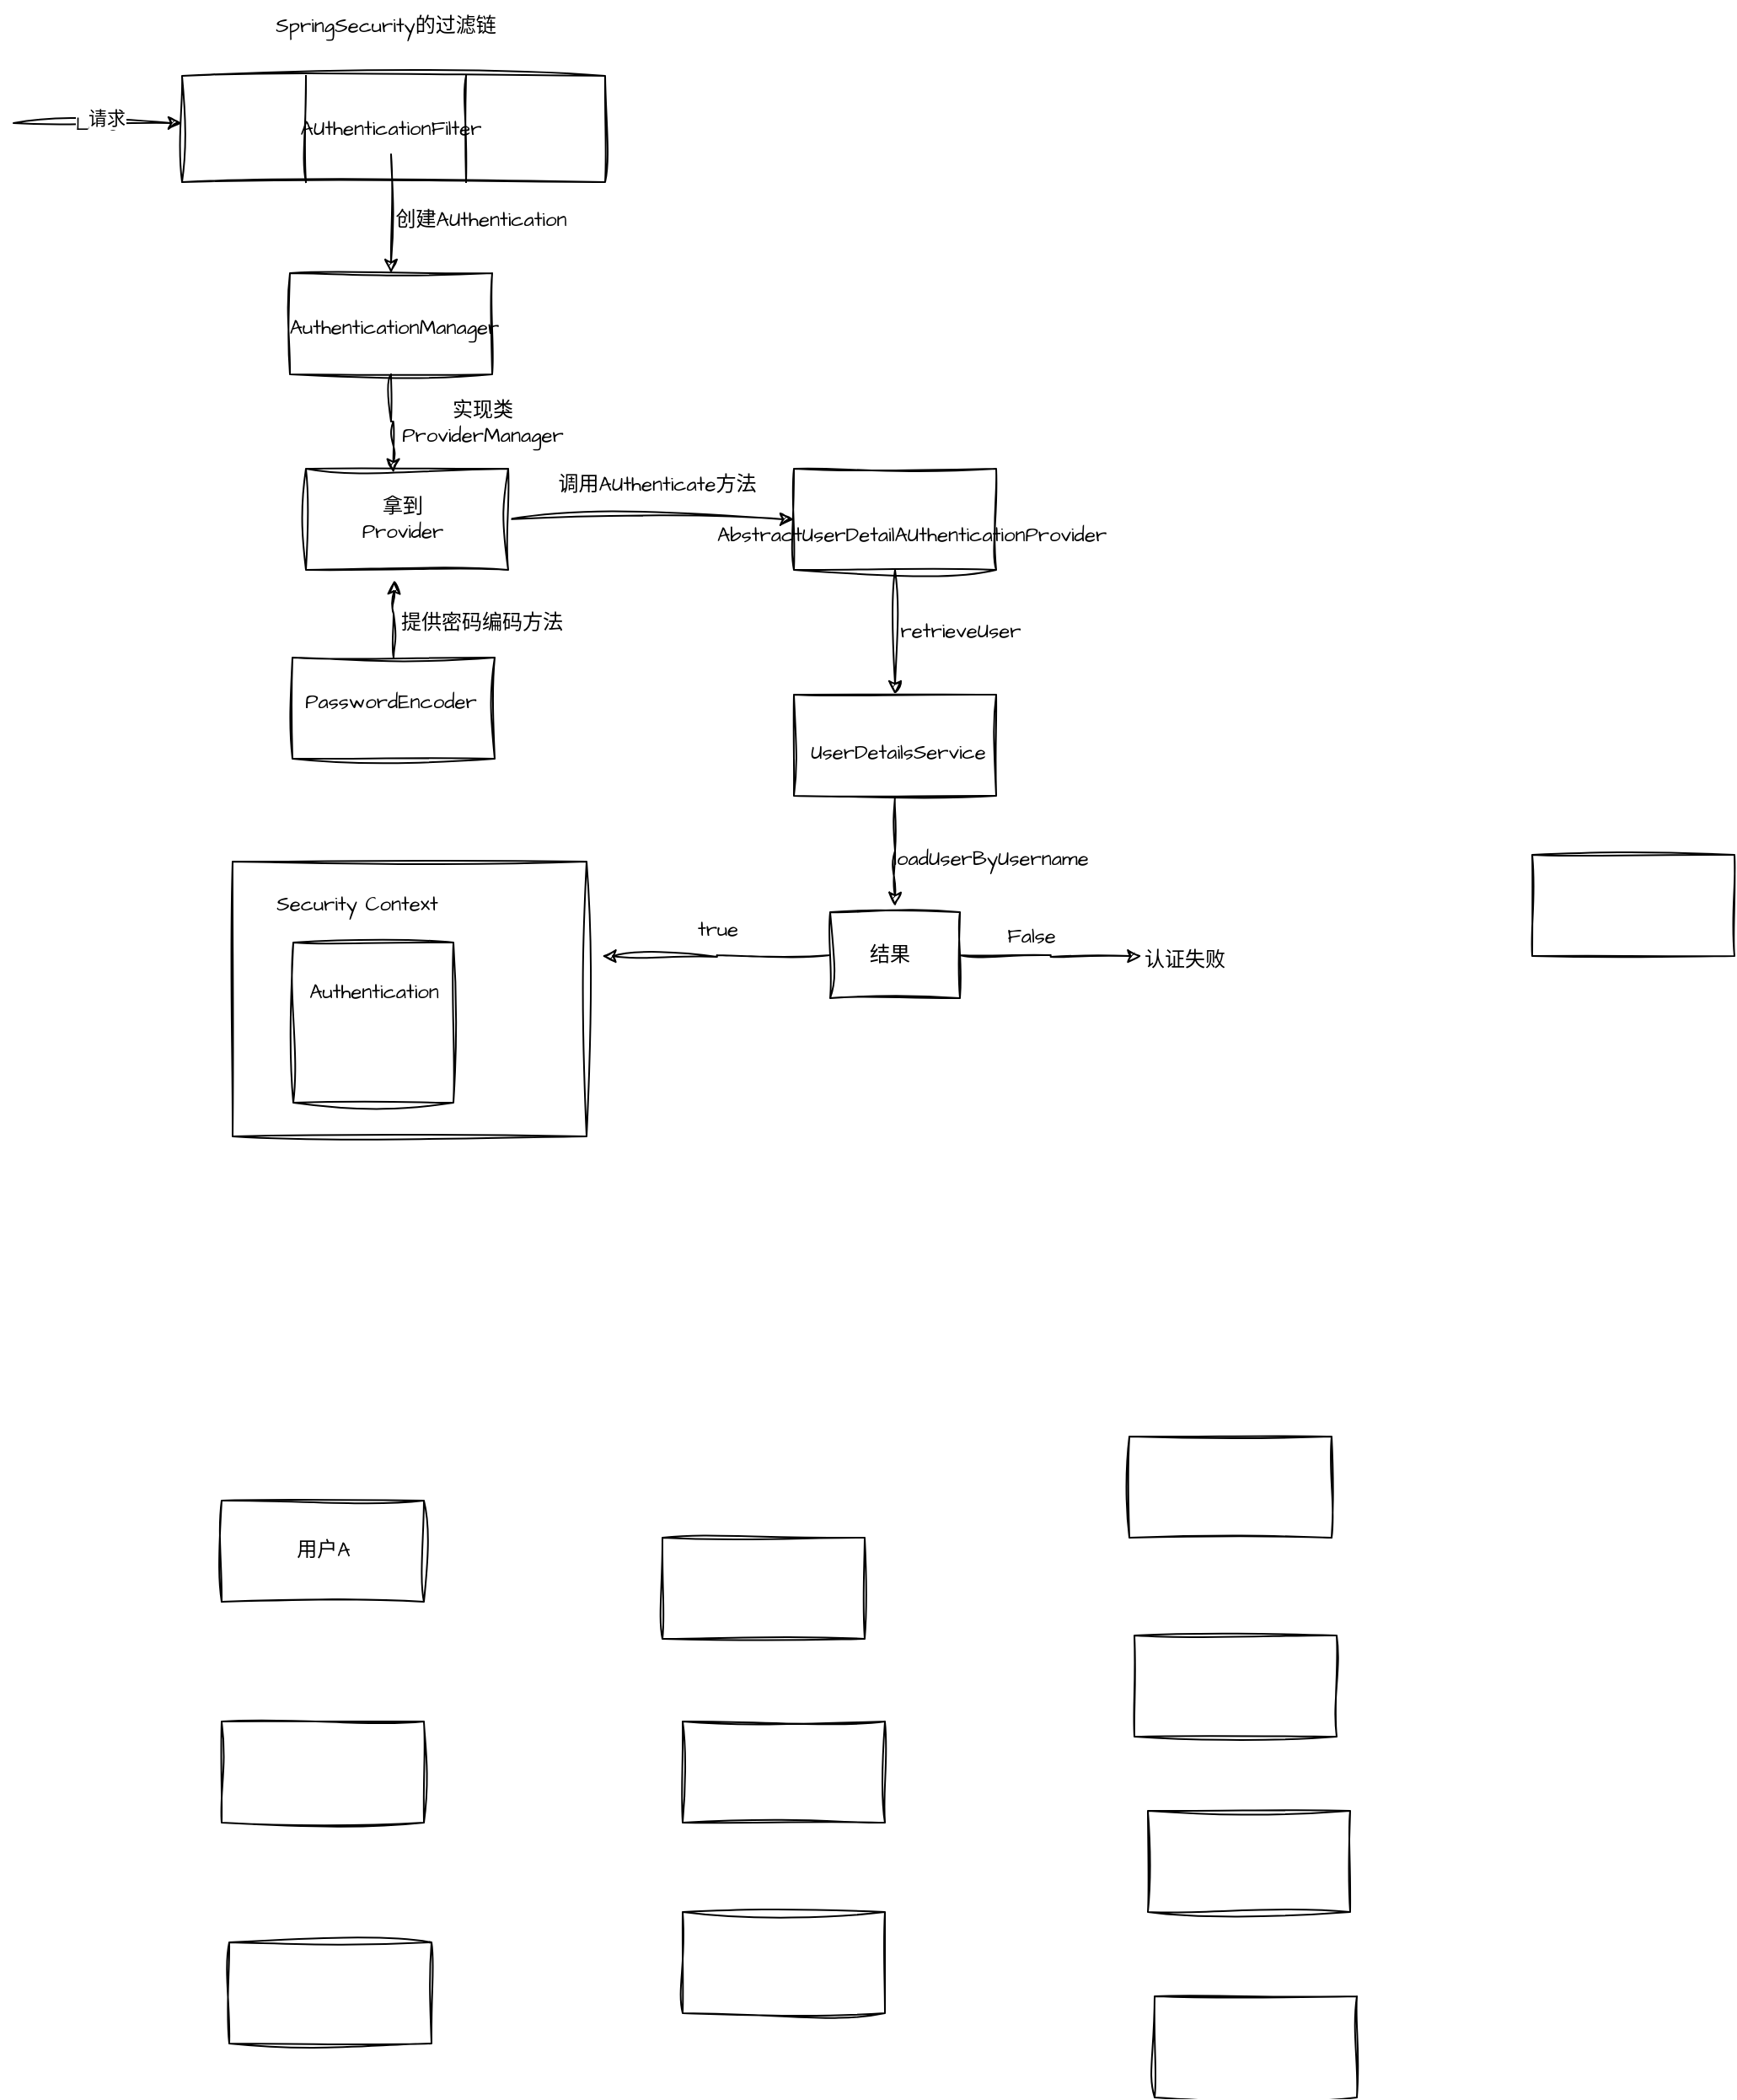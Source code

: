 <mxfile version="24.2.5" type="github">
  <diagram name="第 1 页" id="nSO1w7hgdYzm0M3njHVF">
    <mxGraphModel dx="1167" dy="1325" grid="0" gridSize="10" guides="1" tooltips="1" connect="1" arrows="1" fold="1" page="0" pageScale="1" pageWidth="1169" pageHeight="827" math="0" shadow="0">
      <root>
        <mxCell id="0" />
        <mxCell id="1" parent="0" />
        <mxCell id="fM1xi27GiWtBx4axmUrS-5" value="" style="rounded=0;whiteSpace=wrap;html=1;sketch=1;hachureGap=4;jiggle=2;curveFitting=1;fontFamily=Architects Daughter;fontSource=https%3A%2F%2Ffonts.googleapis.com%2Fcss%3Ffamily%3DArchitects%2BDaughter;" parent="1" vertex="1">
          <mxGeometry x="144" y="-431" width="251" height="63" as="geometry" />
        </mxCell>
        <mxCell id="fM1xi27GiWtBx4axmUrS-6" value="" style="rounded=0;whiteSpace=wrap;html=1;sketch=1;hachureGap=4;jiggle=2;curveFitting=1;fontFamily=Architects Daughter;fontSource=https%3A%2F%2Ffonts.googleapis.com%2Fcss%3Ffamily%3DArchitects%2BDaughter;" parent="1" vertex="1">
          <mxGeometry x="208" y="-314" width="120" height="60" as="geometry" />
        </mxCell>
        <mxCell id="fM1xi27GiWtBx4axmUrS-34" style="edgeStyle=orthogonalEdgeStyle;rounded=0;sketch=1;hachureGap=4;jiggle=2;curveFitting=1;orthogonalLoop=1;jettySize=auto;html=1;exitX=1;exitY=0.5;exitDx=0;exitDy=0;entryX=0;entryY=0.5;entryDx=0;entryDy=0;fontFamily=Architects Daughter;fontSource=https%3A%2F%2Ffonts.googleapis.com%2Fcss%3Ffamily%3DArchitects%2BDaughter;" parent="1" source="fM1xi27GiWtBx4axmUrS-7" target="fM1xi27GiWtBx4axmUrS-10" edge="1">
          <mxGeometry relative="1" as="geometry" />
        </mxCell>
        <mxCell id="fM1xi27GiWtBx4axmUrS-7" value="" style="rounded=0;whiteSpace=wrap;html=1;sketch=1;hachureGap=4;jiggle=2;curveFitting=1;fontFamily=Architects Daughter;fontSource=https%3A%2F%2Ffonts.googleapis.com%2Fcss%3Ffamily%3DArchitects%2BDaughter;" parent="1" vertex="1">
          <mxGeometry x="217.5" y="-198" width="120" height="60" as="geometry" />
        </mxCell>
        <mxCell id="fM1xi27GiWtBx4axmUrS-45" style="edgeStyle=orthogonalEdgeStyle;rounded=0;sketch=1;hachureGap=4;jiggle=2;curveFitting=1;orthogonalLoop=1;jettySize=auto;html=1;exitX=1;exitY=0.5;exitDx=0;exitDy=0;fontFamily=Architects Daughter;fontSource=https%3A%2F%2Ffonts.googleapis.com%2Fcss%3Ffamily%3DArchitects%2BDaughter;" parent="1" source="fM1xi27GiWtBx4axmUrS-8" edge="1">
          <mxGeometry relative="1" as="geometry">
            <mxPoint x="713.226" y="91" as="targetPoint" />
          </mxGeometry>
        </mxCell>
        <mxCell id="fM1xi27GiWtBx4axmUrS-51" style="edgeStyle=orthogonalEdgeStyle;rounded=0;sketch=1;hachureGap=4;jiggle=2;curveFitting=1;orthogonalLoop=1;jettySize=auto;html=1;exitX=0;exitY=0.5;exitDx=0;exitDy=0;fontFamily=Architects Daughter;fontSource=https%3A%2F%2Ffonts.googleapis.com%2Fcss%3Ffamily%3DArchitects%2BDaughter;" parent="1" source="fM1xi27GiWtBx4axmUrS-8" edge="1">
          <mxGeometry relative="1" as="geometry">
            <mxPoint x="393.226" y="91" as="targetPoint" />
          </mxGeometry>
        </mxCell>
        <mxCell id="fM1xi27GiWtBx4axmUrS-8" value="" style="rounded=0;whiteSpace=wrap;html=1;sketch=1;hachureGap=4;jiggle=2;curveFitting=1;fontFamily=Architects Daughter;fontSource=https%3A%2F%2Ffonts.googleapis.com%2Fcss%3Ffamily%3DArchitects%2BDaughter;" parent="1" vertex="1">
          <mxGeometry x="528.5" y="65" width="77" height="51" as="geometry" />
        </mxCell>
        <mxCell id="fM1xi27GiWtBx4axmUrS-9" value="" style="rounded=0;whiteSpace=wrap;html=1;sketch=1;hachureGap=4;jiggle=2;curveFitting=1;fontFamily=Architects Daughter;fontSource=https%3A%2F%2Ffonts.googleapis.com%2Fcss%3Ffamily%3DArchitects%2BDaughter;" parent="1" vertex="1">
          <mxGeometry x="209.5" y="-86" width="120" height="60" as="geometry" />
        </mxCell>
        <mxCell id="fM1xi27GiWtBx4axmUrS-38" style="edgeStyle=orthogonalEdgeStyle;rounded=0;sketch=1;hachureGap=4;jiggle=2;curveFitting=1;orthogonalLoop=1;jettySize=auto;html=1;exitX=0.5;exitY=1;exitDx=0;exitDy=0;entryX=0.5;entryY=0;entryDx=0;entryDy=0;fontFamily=Architects Daughter;fontSource=https%3A%2F%2Ffonts.googleapis.com%2Fcss%3Ffamily%3DArchitects%2BDaughter;" parent="1" source="fM1xi27GiWtBx4axmUrS-10" target="fM1xi27GiWtBx4axmUrS-12" edge="1">
          <mxGeometry relative="1" as="geometry" />
        </mxCell>
        <mxCell id="fM1xi27GiWtBx4axmUrS-10" value="" style="rounded=0;whiteSpace=wrap;html=1;sketch=1;hachureGap=4;jiggle=2;curveFitting=1;fontFamily=Architects Daughter;fontSource=https%3A%2F%2Ffonts.googleapis.com%2Fcss%3Ffamily%3DArchitects%2BDaughter;" parent="1" vertex="1">
          <mxGeometry x="507" y="-198" width="120" height="60" as="geometry" />
        </mxCell>
        <mxCell id="fM1xi27GiWtBx4axmUrS-11" value="" style="rounded=0;whiteSpace=wrap;html=1;sketch=1;hachureGap=4;jiggle=2;curveFitting=1;fontFamily=Architects Daughter;fontSource=https%3A%2F%2Ffonts.googleapis.com%2Fcss%3Ffamily%3DArchitects%2BDaughter;" parent="1" vertex="1">
          <mxGeometry x="174" y="35" width="210" height="163" as="geometry" />
        </mxCell>
        <mxCell id="fM1xi27GiWtBx4axmUrS-41" style="edgeStyle=orthogonalEdgeStyle;rounded=0;sketch=1;hachureGap=4;jiggle=2;curveFitting=1;orthogonalLoop=1;jettySize=auto;html=1;exitX=0.5;exitY=1;exitDx=0;exitDy=0;fontFamily=Architects Daughter;fontSource=https%3A%2F%2Ffonts.googleapis.com%2Fcss%3Ffamily%3DArchitects%2BDaughter;" parent="1" source="fM1xi27GiWtBx4axmUrS-12" edge="1">
          <mxGeometry relative="1" as="geometry">
            <mxPoint x="567" y="61.45" as="targetPoint" />
          </mxGeometry>
        </mxCell>
        <mxCell id="fM1xi27GiWtBx4axmUrS-12" value="" style="rounded=0;whiteSpace=wrap;html=1;sketch=1;hachureGap=4;jiggle=2;curveFitting=1;fontFamily=Architects Daughter;fontSource=https%3A%2F%2Ffonts.googleapis.com%2Fcss%3Ffamily%3DArchitects%2BDaughter;" parent="1" vertex="1">
          <mxGeometry x="507" y="-64" width="120" height="60" as="geometry" />
        </mxCell>
        <mxCell id="fM1xi27GiWtBx4axmUrS-13" value="" style="rounded=0;whiteSpace=wrap;html=1;sketch=1;hachureGap=4;jiggle=2;curveFitting=1;fontFamily=Architects Daughter;fontSource=https%3A%2F%2Ffonts.googleapis.com%2Fcss%3Ffamily%3DArchitects%2BDaughter;" parent="1" vertex="1">
          <mxGeometry x="945" y="31" width="120" height="60" as="geometry" />
        </mxCell>
        <mxCell id="fM1xi27GiWtBx4axmUrS-14" value="" style="endArrow=classic;html=1;rounded=0;sketch=1;hachureGap=4;jiggle=2;curveFitting=1;fontFamily=Architects Daughter;fontSource=https%3A%2F%2Ffonts.googleapis.com%2Fcss%3Ffamily%3DArchitects%2BDaughter;" parent="1" edge="1">
          <mxGeometry relative="1" as="geometry">
            <mxPoint x="44" y="-403" as="sourcePoint" />
            <mxPoint x="144" y="-403" as="targetPoint" />
          </mxGeometry>
        </mxCell>
        <mxCell id="fM1xi27GiWtBx4axmUrS-15" value="Label" style="edgeLabel;resizable=0;html=1;;align=center;verticalAlign=middle;sketch=1;hachureGap=4;jiggle=2;curveFitting=1;fontFamily=Architects Daughter;fontSource=https%3A%2F%2Ffonts.googleapis.com%2Fcss%3Ffamily%3DArchitects%2BDaughter;" parent="fM1xi27GiWtBx4axmUrS-14" connectable="0" vertex="1">
          <mxGeometry relative="1" as="geometry" />
        </mxCell>
        <mxCell id="fM1xi27GiWtBx4axmUrS-16" value="请求" style="edgeLabel;html=1;align=center;verticalAlign=middle;resizable=0;points=[];sketch=1;hachureGap=4;jiggle=2;curveFitting=1;fontFamily=Architects Daughter;fontSource=https%3A%2F%2Ffonts.googleapis.com%2Fcss%3Ffamily%3DArchitects%2BDaughter;" parent="fM1xi27GiWtBx4axmUrS-14" vertex="1" connectable="0">
          <mxGeometry x="0.1" y="3" relative="1" as="geometry">
            <mxPoint as="offset" />
          </mxGeometry>
        </mxCell>
        <mxCell id="fM1xi27GiWtBx4axmUrS-17" value="" style="shape=partialRectangle;whiteSpace=wrap;html=1;top=0;bottom=0;fillColor=none;sketch=1;hachureGap=4;jiggle=2;curveFitting=1;fontFamily=Architects Daughter;fontSource=https%3A%2F%2Ffonts.googleapis.com%2Fcss%3Ffamily%3DArchitects%2BDaughter;" parent="1" vertex="1">
          <mxGeometry x="217.5" y="-431" width="95" height="63" as="geometry" />
        </mxCell>
        <mxCell id="fM1xi27GiWtBx4axmUrS-18" value="SpringSecurity的过滤链" style="text;html=1;align=center;verticalAlign=middle;whiteSpace=wrap;rounded=0;fontFamily=Architects Daughter;fontSource=https%3A%2F%2Ffonts.googleapis.com%2Fcss%3Ffamily%3DArchitects%2BDaughter;" parent="1" vertex="1">
          <mxGeometry x="187" y="-476" width="156" height="32" as="geometry" />
        </mxCell>
        <mxCell id="fM1xi27GiWtBx4axmUrS-27" style="edgeStyle=orthogonalEdgeStyle;rounded=0;sketch=1;hachureGap=4;jiggle=2;curveFitting=1;orthogonalLoop=1;jettySize=auto;html=1;entryX=0.5;entryY=0;entryDx=0;entryDy=0;fontFamily=Architects Daughter;fontSource=https%3A%2F%2Ffonts.googleapis.com%2Fcss%3Ffamily%3DArchitects%2BDaughter;" parent="1" source="fM1xi27GiWtBx4axmUrS-20" target="fM1xi27GiWtBx4axmUrS-6" edge="1">
          <mxGeometry relative="1" as="geometry" />
        </mxCell>
        <mxCell id="fM1xi27GiWtBx4axmUrS-20" value="AUthenticationFilter" style="text;html=1;align=center;verticalAlign=middle;whiteSpace=wrap;rounded=0;fontFamily=Architects Daughter;fontSource=https%3A%2F%2Ffonts.googleapis.com%2Fcss%3Ffamily%3DArchitects%2BDaughter;" parent="1" vertex="1">
          <mxGeometry x="238" y="-414.5" width="60" height="30" as="geometry" />
        </mxCell>
        <mxCell id="fM1xi27GiWtBx4axmUrS-21" value="AuthenticationManager&lt;div&gt;&lt;br&gt;&lt;/div&gt;" style="text;html=1;align=center;verticalAlign=middle;whiteSpace=wrap;rounded=0;fontFamily=Architects Daughter;fontSource=https%3A%2F%2Ffonts.googleapis.com%2Fcss%3Ffamily%3DArchitects%2BDaughter;" parent="1" vertex="1">
          <mxGeometry x="239.5" y="-289" width="60" height="30" as="geometry" />
        </mxCell>
        <mxCell id="fM1xi27GiWtBx4axmUrS-22" value="拿到Provider" style="text;html=1;align=center;verticalAlign=middle;whiteSpace=wrap;rounded=0;fontFamily=Architects Daughter;fontSource=https%3A%2F%2Ffonts.googleapis.com%2Fcss%3Ffamily%3DArchitects%2BDaughter;" parent="1" vertex="1">
          <mxGeometry x="245" y="-183" width="60" height="30" as="geometry" />
        </mxCell>
        <mxCell id="fM1xi27GiWtBx4axmUrS-23" value="创建AUthentication" style="text;html=1;align=center;verticalAlign=middle;whiteSpace=wrap;rounded=0;fontFamily=Architects Daughter;fontSource=https%3A%2F%2Ffonts.googleapis.com%2Fcss%3Ffamily%3DArchitects%2BDaughter;" parent="1" vertex="1">
          <mxGeometry x="259" y="-360" width="125" height="29" as="geometry" />
        </mxCell>
        <mxCell id="fM1xi27GiWtBx4axmUrS-24" value="PasswordEncoder" style="text;html=1;align=center;verticalAlign=middle;whiteSpace=wrap;rounded=0;fontFamily=Architects Daughter;fontSource=https%3A%2F%2Ffonts.googleapis.com%2Fcss%3Ffamily%3DArchitects%2BDaughter;" parent="1" vertex="1">
          <mxGeometry x="238" y="-74" width="60" height="30" as="geometry" />
        </mxCell>
        <mxCell id="fM1xi27GiWtBx4axmUrS-28" style="edgeStyle=orthogonalEdgeStyle;rounded=0;sketch=1;hachureGap=4;jiggle=2;curveFitting=1;orthogonalLoop=1;jettySize=auto;html=1;entryX=0.432;entryY=0.039;entryDx=0;entryDy=0;entryPerimeter=0;fontFamily=Architects Daughter;fontSource=https%3A%2F%2Ffonts.googleapis.com%2Fcss%3Ffamily%3DArchitects%2BDaughter;" parent="1" source="fM1xi27GiWtBx4axmUrS-6" target="fM1xi27GiWtBx4axmUrS-7" edge="1">
          <mxGeometry relative="1" as="geometry" />
        </mxCell>
        <mxCell id="fM1xi27GiWtBx4axmUrS-30" style="edgeStyle=orthogonalEdgeStyle;rounded=0;sketch=1;hachureGap=4;jiggle=2;curveFitting=1;orthogonalLoop=1;jettySize=auto;html=1;exitX=0.5;exitY=0;exitDx=0;exitDy=0;entryX=0.437;entryY=1.102;entryDx=0;entryDy=0;entryPerimeter=0;fontFamily=Architects Daughter;fontSource=https%3A%2F%2Ffonts.googleapis.com%2Fcss%3Ffamily%3DArchitects%2BDaughter;" parent="1" source="fM1xi27GiWtBx4axmUrS-9" target="fM1xi27GiWtBx4axmUrS-7" edge="1">
          <mxGeometry relative="1" as="geometry" />
        </mxCell>
        <mxCell id="fM1xi27GiWtBx4axmUrS-31" value="提供密码编码方法" style="text;html=1;align=center;verticalAlign=middle;whiteSpace=wrap;rounded=0;fontFamily=Architects Daughter;fontSource=https%3A%2F%2Ffonts.googleapis.com%2Fcss%3Ffamily%3DArchitects%2BDaughter;" parent="1" vertex="1">
          <mxGeometry x="268" y="-123" width="108" height="33" as="geometry" />
        </mxCell>
        <mxCell id="fM1xi27GiWtBx4axmUrS-33" value="实现类ProviderManager" style="text;html=1;align=center;verticalAlign=middle;whiteSpace=wrap;rounded=0;fontFamily=Architects Daughter;fontSource=https%3A%2F%2Ffonts.googleapis.com%2Fcss%3Ffamily%3DArchitects%2BDaughter;" parent="1" vertex="1">
          <mxGeometry x="262" y="-243" width="121" height="36" as="geometry" />
        </mxCell>
        <mxCell id="fM1xi27GiWtBx4axmUrS-35" value="调用AUthenticate方法" style="text;html=1;align=center;verticalAlign=middle;whiteSpace=wrap;rounded=0;fontFamily=Architects Daughter;fontSource=https%3A%2F%2Ffonts.googleapis.com%2Fcss%3Ffamily%3DArchitects%2BDaughter;" parent="1" vertex="1">
          <mxGeometry x="363" y="-203" width="126" height="30" as="geometry" />
        </mxCell>
        <mxCell id="fM1xi27GiWtBx4axmUrS-37" value="AbstractUserDetailAUthenticationProvider" style="text;html=1;align=center;verticalAlign=middle;whiteSpace=wrap;rounded=0;fontFamily=Architects Daughter;fontSource=https%3A%2F%2Ffonts.googleapis.com%2Fcss%3Ffamily%3DArchitects%2BDaughter;" parent="1" vertex="1">
          <mxGeometry x="547" y="-173" width="60" height="30" as="geometry" />
        </mxCell>
        <mxCell id="fM1xi27GiWtBx4axmUrS-39" value="retrieveUser" style="text;html=1;align=center;verticalAlign=middle;whiteSpace=wrap;rounded=0;fontFamily=Architects Daughter;fontSource=https%3A%2F%2Ffonts.googleapis.com%2Fcss%3Ffamily%3DArchitects%2BDaughter;" parent="1" vertex="1">
          <mxGeometry x="576" y="-116" width="60" height="30" as="geometry" />
        </mxCell>
        <mxCell id="fM1xi27GiWtBx4axmUrS-40" value="UserDetailsService" style="text;html=1;align=center;verticalAlign=middle;whiteSpace=wrap;rounded=0;fontFamily=Architects Daughter;fontSource=https%3A%2F%2Ffonts.googleapis.com%2Fcss%3Ffamily%3DArchitects%2BDaughter;" parent="1" vertex="1">
          <mxGeometry x="539" y="-44" width="60" height="30" as="geometry" />
        </mxCell>
        <mxCell id="fM1xi27GiWtBx4axmUrS-42" value="loadUserByUsername" style="text;html=1;align=center;verticalAlign=middle;whiteSpace=wrap;rounded=0;fontFamily=Architects Daughter;fontSource=https%3A%2F%2Ffonts.googleapis.com%2Fcss%3Ffamily%3DArchitects%2BDaughter;" parent="1" vertex="1">
          <mxGeometry x="594" y="19" width="60" height="30" as="geometry" />
        </mxCell>
        <mxCell id="fM1xi27GiWtBx4axmUrS-44" value="结果" style="text;html=1;align=center;verticalAlign=middle;whiteSpace=wrap;rounded=0;fontFamily=Architects Daughter;fontSource=https%3A%2F%2Ffonts.googleapis.com%2Fcss%3Ffamily%3DArchitects%2BDaughter;" parent="1" vertex="1">
          <mxGeometry x="534" y="75.5" width="60" height="30" as="geometry" />
        </mxCell>
        <mxCell id="fM1xi27GiWtBx4axmUrS-46" value="False" style="text;html=1;align=center;verticalAlign=middle;whiteSpace=wrap;rounded=0;fontFamily=Architects Daughter;fontSource=https%3A%2F%2Ffonts.googleapis.com%2Fcss%3Ffamily%3DArchitects%2BDaughter;" parent="1" vertex="1">
          <mxGeometry x="618" y="65" width="60" height="30" as="geometry" />
        </mxCell>
        <mxCell id="fM1xi27GiWtBx4axmUrS-47" value="认证失败" style="text;html=1;align=center;verticalAlign=middle;whiteSpace=wrap;rounded=0;fontFamily=Architects Daughter;fontSource=https%3A%2F%2Ffonts.googleapis.com%2Fcss%3Ffamily%3DArchitects%2BDaughter;" parent="1" vertex="1">
          <mxGeometry x="709" y="79" width="60" height="30" as="geometry" />
        </mxCell>
        <mxCell id="fM1xi27GiWtBx4axmUrS-48" value="Security Context" style="text;html=1;align=center;verticalAlign=middle;whiteSpace=wrap;rounded=0;fontFamily=Architects Daughter;fontSource=https%3A%2F%2Ffonts.googleapis.com%2Fcss%3Ffamily%3DArchitects%2BDaughter;" parent="1" vertex="1">
          <mxGeometry x="191" y="47.5" width="114" height="27" as="geometry" />
        </mxCell>
        <mxCell id="fM1xi27GiWtBx4axmUrS-49" value="" style="whiteSpace=wrap;html=1;aspect=fixed;sketch=1;hachureGap=4;jiggle=2;curveFitting=1;fontFamily=Architects Daughter;fontSource=https%3A%2F%2Ffonts.googleapis.com%2Fcss%3Ffamily%3DArchitects%2BDaughter;" parent="1" vertex="1">
          <mxGeometry x="210" y="83" width="95" height="95" as="geometry" />
        </mxCell>
        <mxCell id="fM1xi27GiWtBx4axmUrS-50" value="Authentication" style="text;html=1;align=center;verticalAlign=middle;whiteSpace=wrap;rounded=0;fontFamily=Architects Daughter;fontSource=https%3A%2F%2Ffonts.googleapis.com%2Fcss%3Ffamily%3DArchitects%2BDaughter;" parent="1" vertex="1">
          <mxGeometry x="227.5" y="98" width="60" height="30" as="geometry" />
        </mxCell>
        <mxCell id="fM1xi27GiWtBx4axmUrS-52" value="true" style="text;html=1;align=center;verticalAlign=middle;whiteSpace=wrap;rounded=0;fontFamily=Architects Daughter;fontSource=https%3A%2F%2Ffonts.googleapis.com%2Fcss%3Ffamily%3DArchitects%2BDaughter;" parent="1" vertex="1">
          <mxGeometry x="432" y="61" width="60" height="30" as="geometry" />
        </mxCell>
        <mxCell id="V8whK1ykpDB9UBoGATqw-1" value="用户A" style="rounded=0;whiteSpace=wrap;html=1;sketch=1;hachureGap=4;jiggle=2;curveFitting=1;fontFamily=Architects Daughter;fontSource=https%3A%2F%2Ffonts.googleapis.com%2Fcss%3Ffamily%3DArchitects%2BDaughter;" vertex="1" parent="1">
          <mxGeometry x="167.5" y="414" width="120" height="60" as="geometry" />
        </mxCell>
        <mxCell id="V8whK1ykpDB9UBoGATqw-2" value="" style="rounded=0;whiteSpace=wrap;html=1;sketch=1;hachureGap=4;jiggle=2;curveFitting=1;fontFamily=Architects Daughter;fontSource=https%3A%2F%2Ffonts.googleapis.com%2Fcss%3Ffamily%3DArchitects%2BDaughter;" vertex="1" parent="1">
          <mxGeometry x="441" y="545" width="120" height="60" as="geometry" />
        </mxCell>
        <mxCell id="V8whK1ykpDB9UBoGATqw-3" value="" style="rounded=0;whiteSpace=wrap;html=1;sketch=1;hachureGap=4;jiggle=2;curveFitting=1;fontFamily=Architects Daughter;fontSource=https%3A%2F%2Ffonts.googleapis.com%2Fcss%3Ffamily%3DArchitects%2BDaughter;" vertex="1" parent="1">
          <mxGeometry x="709" y="494" width="120" height="60" as="geometry" />
        </mxCell>
        <mxCell id="V8whK1ykpDB9UBoGATqw-4" value="" style="rounded=0;whiteSpace=wrap;html=1;sketch=1;hachureGap=4;jiggle=2;curveFitting=1;fontFamily=Architects Daughter;fontSource=https%3A%2F%2Ffonts.googleapis.com%2Fcss%3Ffamily%3DArchitects%2BDaughter;" vertex="1" parent="1">
          <mxGeometry x="429" y="436" width="120" height="60" as="geometry" />
        </mxCell>
        <mxCell id="V8whK1ykpDB9UBoGATqw-5" value="" style="rounded=0;whiteSpace=wrap;html=1;sketch=1;hachureGap=4;jiggle=2;curveFitting=1;fontFamily=Architects Daughter;fontSource=https%3A%2F%2Ffonts.googleapis.com%2Fcss%3Ffamily%3DArchitects%2BDaughter;" vertex="1" parent="1">
          <mxGeometry x="172" y="676" width="120" height="60" as="geometry" />
        </mxCell>
        <mxCell id="V8whK1ykpDB9UBoGATqw-6" value="" style="rounded=0;whiteSpace=wrap;html=1;sketch=1;hachureGap=4;jiggle=2;curveFitting=1;fontFamily=Architects Daughter;fontSource=https%3A%2F%2Ffonts.googleapis.com%2Fcss%3Ffamily%3DArchitects%2BDaughter;" vertex="1" parent="1">
          <mxGeometry x="167.5" y="545" width="120" height="60" as="geometry" />
        </mxCell>
        <mxCell id="V8whK1ykpDB9UBoGATqw-7" value="" style="rounded=0;whiteSpace=wrap;html=1;sketch=1;hachureGap=4;jiggle=2;curveFitting=1;fontFamily=Architects Daughter;fontSource=https%3A%2F%2Ffonts.googleapis.com%2Fcss%3Ffamily%3DArchitects%2BDaughter;" vertex="1" parent="1">
          <mxGeometry x="441" y="658" width="120" height="60" as="geometry" />
        </mxCell>
        <mxCell id="V8whK1ykpDB9UBoGATqw-8" value="" style="rounded=0;whiteSpace=wrap;html=1;sketch=1;hachureGap=4;jiggle=2;curveFitting=1;fontFamily=Architects Daughter;fontSource=https%3A%2F%2Ffonts.googleapis.com%2Fcss%3Ffamily%3DArchitects%2BDaughter;" vertex="1" parent="1">
          <mxGeometry x="717" y="598" width="120" height="60" as="geometry" />
        </mxCell>
        <mxCell id="V8whK1ykpDB9UBoGATqw-9" value="" style="rounded=0;whiteSpace=wrap;html=1;sketch=1;hachureGap=4;jiggle=2;curveFitting=1;fontFamily=Architects Daughter;fontSource=https%3A%2F%2Ffonts.googleapis.com%2Fcss%3Ffamily%3DArchitects%2BDaughter;" vertex="1" parent="1">
          <mxGeometry x="706" y="376" width="120" height="60" as="geometry" />
        </mxCell>
        <mxCell id="V8whK1ykpDB9UBoGATqw-10" value="" style="rounded=0;whiteSpace=wrap;html=1;sketch=1;hachureGap=4;jiggle=2;curveFitting=1;fontFamily=Architects Daughter;fontSource=https%3A%2F%2Ffonts.googleapis.com%2Fcss%3Ffamily%3DArchitects%2BDaughter;" vertex="1" parent="1">
          <mxGeometry x="721" y="708" width="120" height="60" as="geometry" />
        </mxCell>
      </root>
    </mxGraphModel>
  </diagram>
</mxfile>
